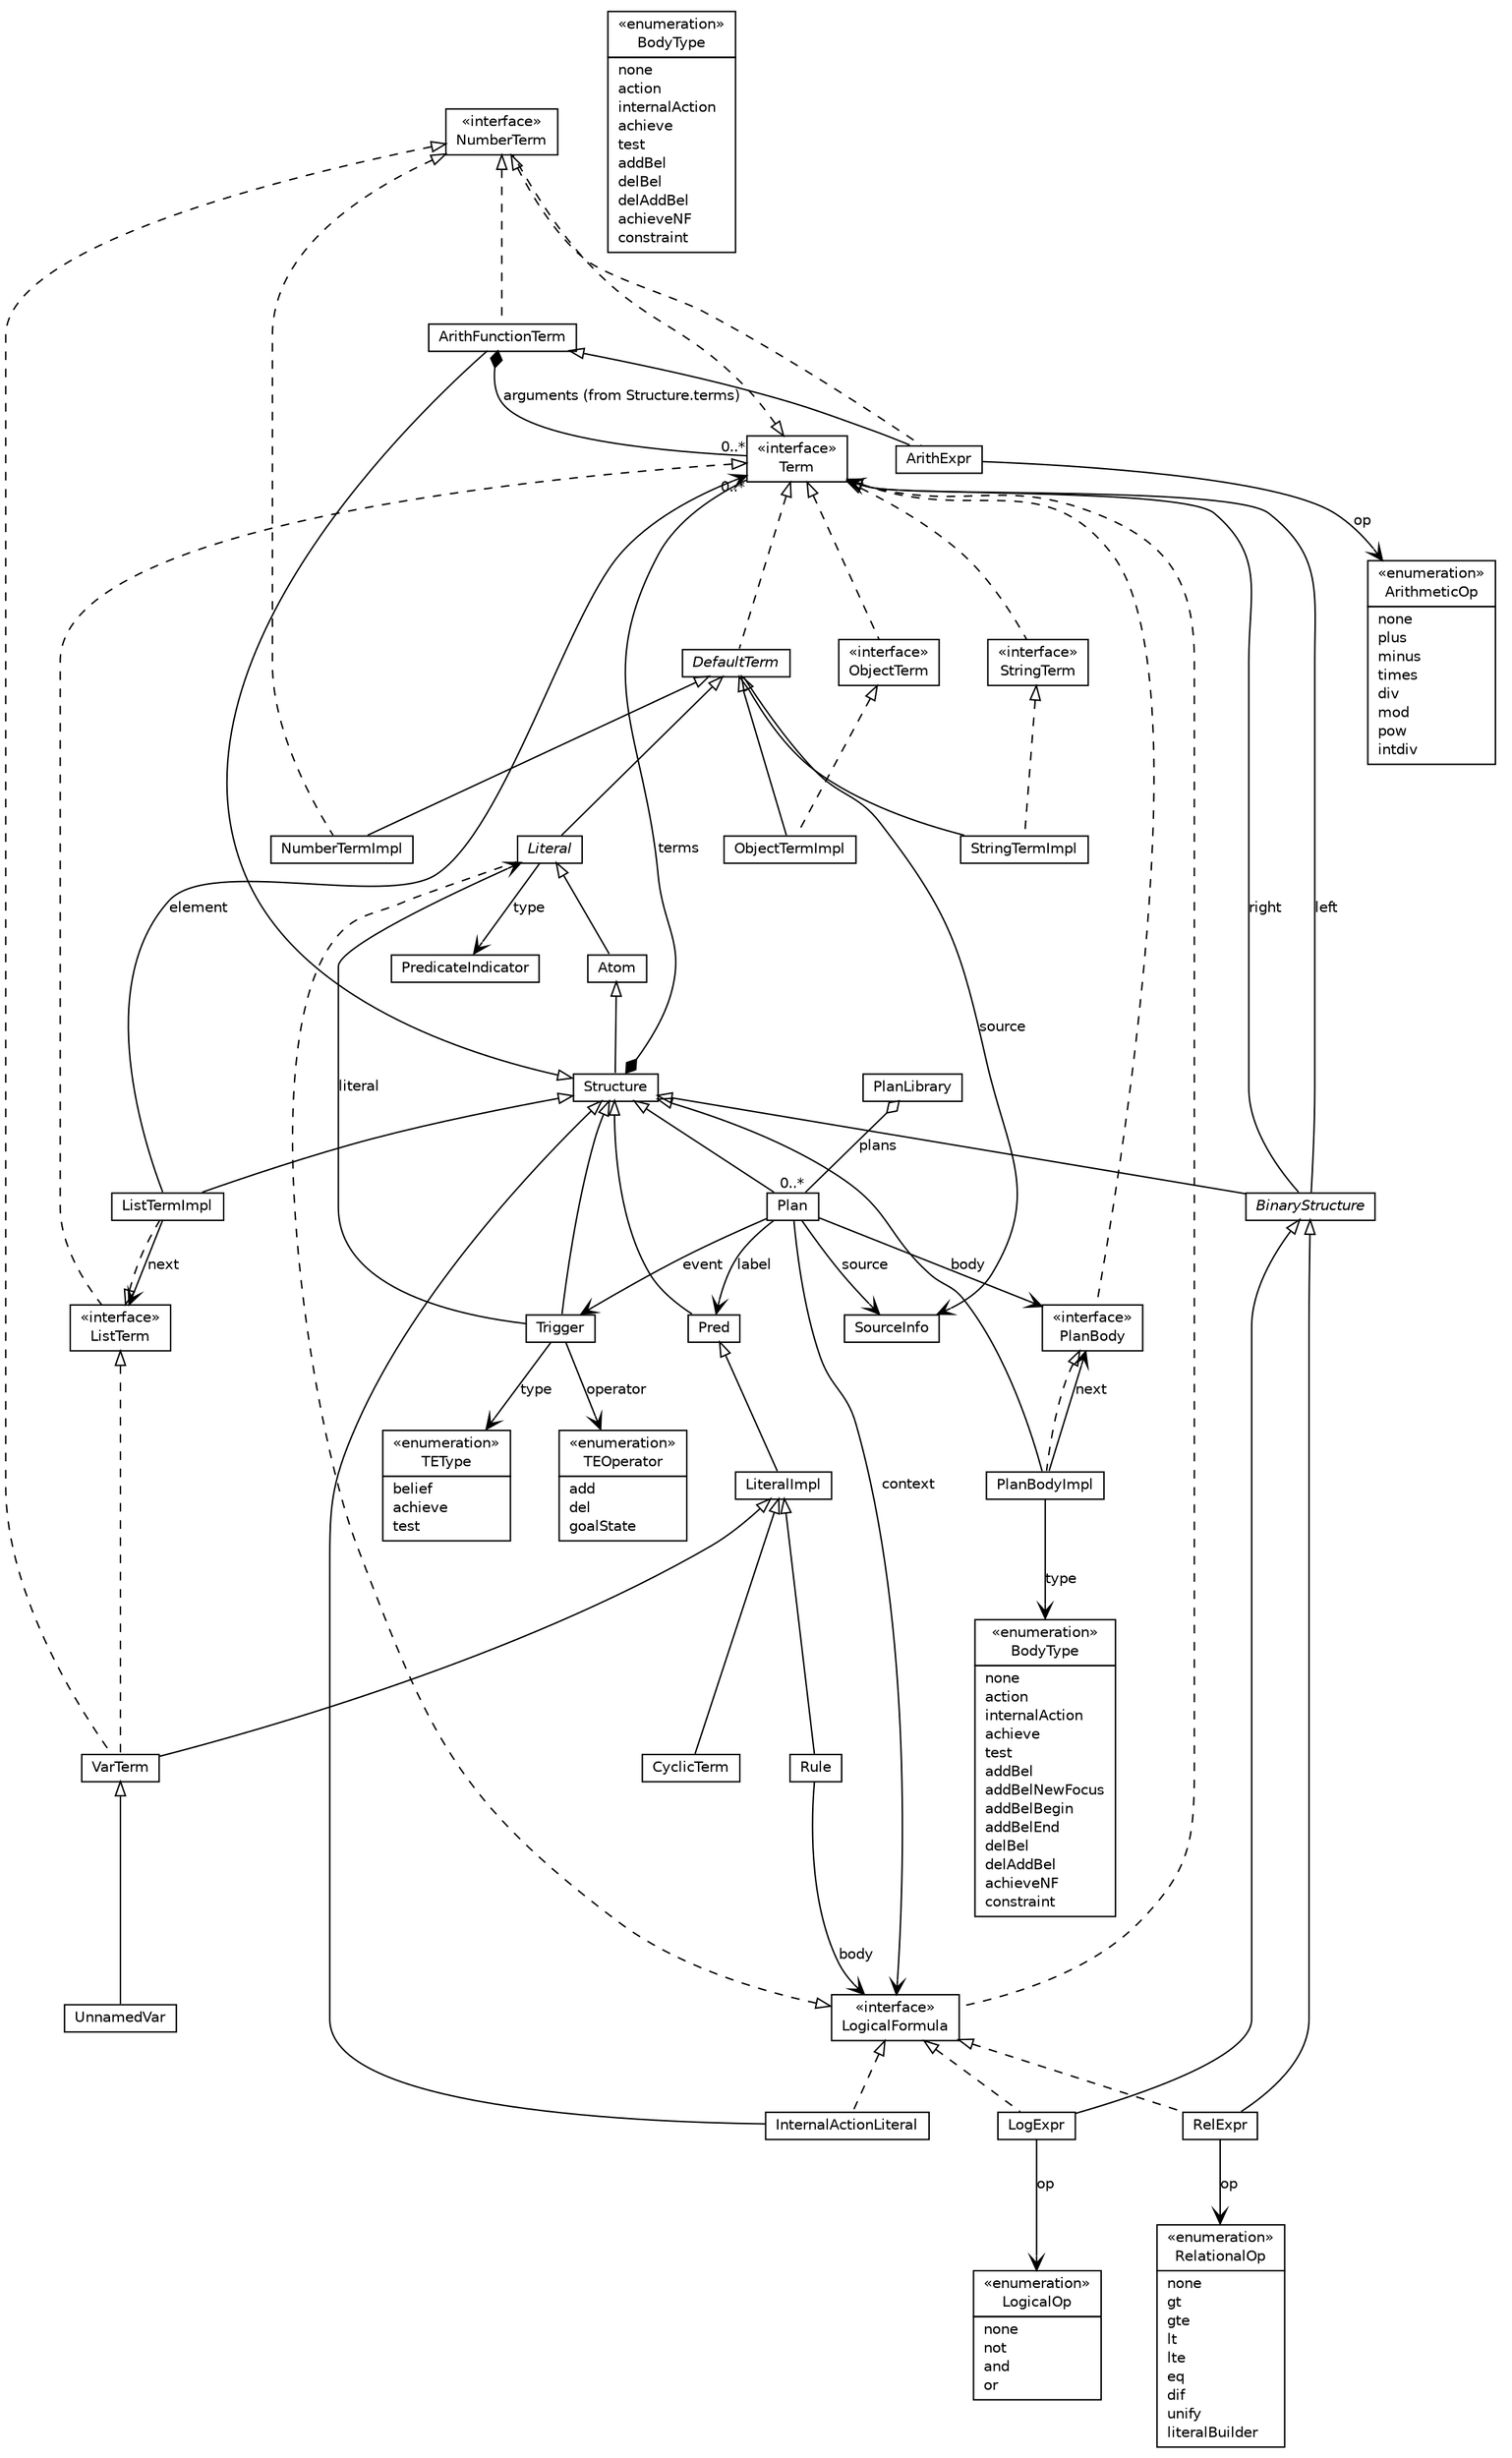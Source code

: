 #!/usr/local/bin/dot
#
# Class diagram 
# Generated by UMLGraph version R5_6_6-1-g9240c4 (http://www.umlgraph.org/)
#

digraph G {
	edge [fontname="Helvetica",fontsize=10,labelfontname="Helvetica",labelfontsize=10];
	node [fontname="Helvetica",fontsize=10,shape=plaintext];
	nodesep=0.25;
	ranksep=0.5;
	// jason.asSyntax.VarTerm
	c792 [label=<<table title="jason.asSyntax.VarTerm" border="0" cellborder="1" cellspacing="0" cellpadding="2" port="p" href="./VarTerm.html">
		<tr><td><table border="0" cellspacing="0" cellpadding="1">
<tr><td align="center" balign="center"> VarTerm </td></tr>
		</table></td></tr>
		</table>>, URL="./VarTerm.html", fontname="Helvetica", fontcolor="black", fontsize=10.0];
	// jason.asSyntax.UnnamedVar
	c793 [label=<<table title="jason.asSyntax.UnnamedVar" border="0" cellborder="1" cellspacing="0" cellpadding="2" port="p" href="./UnnamedVar.html">
		<tr><td><table border="0" cellspacing="0" cellpadding="1">
<tr><td align="center" balign="center"> UnnamedVar </td></tr>
		</table></td></tr>
		</table>>, URL="./UnnamedVar.html", fontname="Helvetica", fontcolor="black", fontsize=10.0];
	// jason.asSyntax.Trigger
	c794 [label=<<table title="jason.asSyntax.Trigger" border="0" cellborder="1" cellspacing="0" cellpadding="2" port="p" href="./Trigger.html">
		<tr><td><table border="0" cellspacing="0" cellpadding="1">
<tr><td align="center" balign="center"> Trigger </td></tr>
		</table></td></tr>
		</table>>, URL="./Trigger.html", fontname="Helvetica", fontcolor="black", fontsize=10.0];
	// jason.asSyntax.Trigger.TEOperator
	c795 [label=<<table title="jason.asSyntax.Trigger.TEOperator" border="0" cellborder="1" cellspacing="0" cellpadding="2" port="p" href="./Trigger.TEOperator.html">
		<tr><td><table border="0" cellspacing="0" cellpadding="1">
<tr><td align="center" balign="center"> &#171;enumeration&#187; </td></tr>
<tr><td align="center" balign="center"> TEOperator </td></tr>
		</table></td></tr>
		<tr><td><table border="0" cellspacing="0" cellpadding="1">
<tr><td align="left" balign="left"> add </td></tr>
<tr><td align="left" balign="left"> del </td></tr>
<tr><td align="left" balign="left"> goalState </td></tr>
		</table></td></tr>
		</table>>, URL="./Trigger.TEOperator.html", fontname="Helvetica", fontcolor="black", fontsize=10.0];
	// jason.asSyntax.Trigger.TEType
	c796 [label=<<table title="jason.asSyntax.Trigger.TEType" border="0" cellborder="1" cellspacing="0" cellpadding="2" port="p" href="./Trigger.TEType.html">
		<tr><td><table border="0" cellspacing="0" cellpadding="1">
<tr><td align="center" balign="center"> &#171;enumeration&#187; </td></tr>
<tr><td align="center" balign="center"> TEType </td></tr>
		</table></td></tr>
		<tr><td><table border="0" cellspacing="0" cellpadding="1">
<tr><td align="left" balign="left"> belief </td></tr>
<tr><td align="left" balign="left"> achieve </td></tr>
<tr><td align="left" balign="left"> test </td></tr>
		</table></td></tr>
		</table>>, URL="./Trigger.TEType.html", fontname="Helvetica", fontcolor="black", fontsize=10.0];
	// jason.asSyntax.Term
	c797 [label=<<table title="jason.asSyntax.Term" border="0" cellborder="1" cellspacing="0" cellpadding="2" port="p" href="./Term.html">
		<tr><td><table border="0" cellspacing="0" cellpadding="1">
<tr><td align="center" balign="center"> &#171;interface&#187; </td></tr>
<tr><td align="center" balign="center"> Term </td></tr>
		</table></td></tr>
		</table>>, URL="./Term.html", fontname="Helvetica", fontcolor="black", fontsize=10.0];
	// jason.asSyntax.Structure
	c798 [label=<<table title="jason.asSyntax.Structure" border="0" cellborder="1" cellspacing="0" cellpadding="2" port="p" href="./Structure.html">
		<tr><td><table border="0" cellspacing="0" cellpadding="1">
<tr><td align="center" balign="center"> Structure </td></tr>
		</table></td></tr>
		</table>>, URL="./Structure.html", fontname="Helvetica", fontcolor="black", fontsize=10.0];
	// jason.asSyntax.StringTermImpl
	c799 [label=<<table title="jason.asSyntax.StringTermImpl" border="0" cellborder="1" cellspacing="0" cellpadding="2" port="p" href="./StringTermImpl.html">
		<tr><td><table border="0" cellspacing="0" cellpadding="1">
<tr><td align="center" balign="center"> StringTermImpl </td></tr>
		</table></td></tr>
		</table>>, URL="./StringTermImpl.html", fontname="Helvetica", fontcolor="black", fontsize=10.0];
	// jason.asSyntax.StringTerm
	c800 [label=<<table title="jason.asSyntax.StringTerm" border="0" cellborder="1" cellspacing="0" cellpadding="2" port="p" href="./StringTerm.html">
		<tr><td><table border="0" cellspacing="0" cellpadding="1">
<tr><td align="center" balign="center"> &#171;interface&#187; </td></tr>
<tr><td align="center" balign="center"> StringTerm </td></tr>
		</table></td></tr>
		</table>>, URL="./StringTerm.html", fontname="Helvetica", fontcolor="black", fontsize=10.0];
	// jason.asSyntax.SourceInfo
	c801 [label=<<table title="jason.asSyntax.SourceInfo" border="0" cellborder="1" cellspacing="0" cellpadding="2" port="p" href="./SourceInfo.html">
		<tr><td><table border="0" cellspacing="0" cellpadding="1">
<tr><td align="center" balign="center"> SourceInfo </td></tr>
		</table></td></tr>
		</table>>, URL="./SourceInfo.html", fontname="Helvetica", fontcolor="black", fontsize=10.0];
	// jason.asSyntax.Rule
	c802 [label=<<table title="jason.asSyntax.Rule" border="0" cellborder="1" cellspacing="0" cellpadding="2" port="p" href="./Rule.html">
		<tr><td><table border="0" cellspacing="0" cellpadding="1">
<tr><td align="center" balign="center"> Rule </td></tr>
		</table></td></tr>
		</table>>, URL="./Rule.html", fontname="Helvetica", fontcolor="black", fontsize=10.0];
	// jason.asSyntax.RelExpr
	c803 [label=<<table title="jason.asSyntax.RelExpr" border="0" cellborder="1" cellspacing="0" cellpadding="2" port="p" href="./RelExpr.html">
		<tr><td><table border="0" cellspacing="0" cellpadding="1">
<tr><td align="center" balign="center"> RelExpr </td></tr>
		</table></td></tr>
		</table>>, URL="./RelExpr.html", fontname="Helvetica", fontcolor="black", fontsize=10.0];
	// jason.asSyntax.RelExpr.RelationalOp
	c804 [label=<<table title="jason.asSyntax.RelExpr.RelationalOp" border="0" cellborder="1" cellspacing="0" cellpadding="2" port="p" href="./RelExpr.RelationalOp.html">
		<tr><td><table border="0" cellspacing="0" cellpadding="1">
<tr><td align="center" balign="center"> &#171;enumeration&#187; </td></tr>
<tr><td align="center" balign="center"> RelationalOp </td></tr>
		</table></td></tr>
		<tr><td><table border="0" cellspacing="0" cellpadding="1">
<tr><td align="left" balign="left"> none </td></tr>
<tr><td align="left" balign="left"> gt </td></tr>
<tr><td align="left" balign="left"> gte </td></tr>
<tr><td align="left" balign="left"> lt </td></tr>
<tr><td align="left" balign="left"> lte </td></tr>
<tr><td align="left" balign="left"> eq </td></tr>
<tr><td align="left" balign="left"> dif </td></tr>
<tr><td align="left" balign="left"> unify </td></tr>
<tr><td align="left" balign="left"> literalBuilder </td></tr>
		</table></td></tr>
		</table>>, URL="./RelExpr.RelationalOp.html", fontname="Helvetica", fontcolor="black", fontsize=10.0];
	// jason.asSyntax.PredicateIndicator
	c805 [label=<<table title="jason.asSyntax.PredicateIndicator" border="0" cellborder="1" cellspacing="0" cellpadding="2" port="p" href="./PredicateIndicator.html">
		<tr><td><table border="0" cellspacing="0" cellpadding="1">
<tr><td align="center" balign="center"> PredicateIndicator </td></tr>
		</table></td></tr>
		</table>>, URL="./PredicateIndicator.html", fontname="Helvetica", fontcolor="black", fontsize=10.0];
	// jason.asSyntax.Pred
	c806 [label=<<table title="jason.asSyntax.Pred" border="0" cellborder="1" cellspacing="0" cellpadding="2" port="p" href="./Pred.html">
		<tr><td><table border="0" cellspacing="0" cellpadding="1">
<tr><td align="center" balign="center"> Pred </td></tr>
		</table></td></tr>
		</table>>, URL="./Pred.html", fontname="Helvetica", fontcolor="black", fontsize=10.0];
	// jason.asSyntax.PlanLibrary
	c807 [label=<<table title="jason.asSyntax.PlanLibrary" border="0" cellborder="1" cellspacing="0" cellpadding="2" port="p" href="./PlanLibrary.html">
		<tr><td><table border="0" cellspacing="0" cellpadding="1">
<tr><td align="center" balign="center"> PlanLibrary </td></tr>
		</table></td></tr>
		</table>>, URL="./PlanLibrary.html", fontname="Helvetica", fontcolor="black", fontsize=10.0];
	// jason.asSyntax.PlanBodyImpl
	c808 [label=<<table title="jason.asSyntax.PlanBodyImpl" border="0" cellborder="1" cellspacing="0" cellpadding="2" port="p" href="./PlanBodyImpl.html">
		<tr><td><table border="0" cellspacing="0" cellpadding="1">
<tr><td align="center" balign="center"> PlanBodyImpl </td></tr>
		</table></td></tr>
		</table>>, URL="./PlanBodyImpl.html", fontname="Helvetica", fontcolor="black", fontsize=10.0];
	// jason.asSyntax.PlanBody
	c809 [label=<<table title="jason.asSyntax.PlanBody" border="0" cellborder="1" cellspacing="0" cellpadding="2" port="p" href="./PlanBody.html">
		<tr><td><table border="0" cellspacing="0" cellpadding="1">
<tr><td align="center" balign="center"> &#171;interface&#187; </td></tr>
<tr><td align="center" balign="center"> PlanBody </td></tr>
		</table></td></tr>
		</table>>, URL="./PlanBody.html", fontname="Helvetica", fontcolor="black", fontsize=10.0];
	// jason.asSyntax.PlanBody.BodyType
	c810 [label=<<table title="jason.asSyntax.PlanBody.BodyType" border="0" cellborder="1" cellspacing="0" cellpadding="2" port="p" href="./PlanBody.BodyType.html">
		<tr><td><table border="0" cellspacing="0" cellpadding="1">
<tr><td align="center" balign="center"> &#171;enumeration&#187; </td></tr>
<tr><td align="center" balign="center"> BodyType </td></tr>
		</table></td></tr>
		<tr><td><table border="0" cellspacing="0" cellpadding="1">
<tr><td align="left" balign="left"> none </td></tr>
<tr><td align="left" balign="left"> action </td></tr>
<tr><td align="left" balign="left"> internalAction </td></tr>
<tr><td align="left" balign="left"> achieve </td></tr>
<tr><td align="left" balign="left"> test </td></tr>
<tr><td align="left" balign="left"> addBel </td></tr>
<tr><td align="left" balign="left"> addBelNewFocus </td></tr>
<tr><td align="left" balign="left"> addBelBegin </td></tr>
<tr><td align="left" balign="left"> addBelEnd </td></tr>
<tr><td align="left" balign="left"> delBel </td></tr>
<tr><td align="left" balign="left"> delAddBel </td></tr>
<tr><td align="left" balign="left"> achieveNF </td></tr>
<tr><td align="left" balign="left"> constraint </td></tr>
		</table></td></tr>
		</table>>, URL="./PlanBody.BodyType.html", fontname="Helvetica", fontcolor="black", fontsize=10.0];
	// jason.asSyntax.Plan
	c811 [label=<<table title="jason.asSyntax.Plan" border="0" cellborder="1" cellspacing="0" cellpadding="2" port="p" href="./Plan.html">
		<tr><td><table border="0" cellspacing="0" cellpadding="1">
<tr><td align="center" balign="center"> Plan </td></tr>
		</table></td></tr>
		</table>>, URL="./Plan.html", fontname="Helvetica", fontcolor="black", fontsize=10.0];
	// jason.asSyntax.ObjectTermImpl
	c812 [label=<<table title="jason.asSyntax.ObjectTermImpl" border="0" cellborder="1" cellspacing="0" cellpadding="2" port="p" href="./ObjectTermImpl.html">
		<tr><td><table border="0" cellspacing="0" cellpadding="1">
<tr><td align="center" balign="center"> ObjectTermImpl </td></tr>
		</table></td></tr>
		</table>>, URL="./ObjectTermImpl.html", fontname="Helvetica", fontcolor="black", fontsize=10.0];
	// jason.asSyntax.ObjectTerm
	c813 [label=<<table title="jason.asSyntax.ObjectTerm" border="0" cellborder="1" cellspacing="0" cellpadding="2" port="p" href="./ObjectTerm.html">
		<tr><td><table border="0" cellspacing="0" cellpadding="1">
<tr><td align="center" balign="center"> &#171;interface&#187; </td></tr>
<tr><td align="center" balign="center"> ObjectTerm </td></tr>
		</table></td></tr>
		</table>>, URL="./ObjectTerm.html", fontname="Helvetica", fontcolor="black", fontsize=10.0];
	// jason.asSyntax.NumberTermImpl
	c814 [label=<<table title="jason.asSyntax.NumberTermImpl" border="0" cellborder="1" cellspacing="0" cellpadding="2" port="p" href="./NumberTermImpl.html">
		<tr><td><table border="0" cellspacing="0" cellpadding="1">
<tr><td align="center" balign="center"> NumberTermImpl </td></tr>
		</table></td></tr>
		</table>>, URL="./NumberTermImpl.html", fontname="Helvetica", fontcolor="black", fontsize=10.0];
	// jason.asSyntax.NumberTerm
	c815 [label=<<table title="jason.asSyntax.NumberTerm" border="0" cellborder="1" cellspacing="0" cellpadding="2" port="p" href="./NumberTerm.html">
		<tr><td><table border="0" cellspacing="0" cellpadding="1">
<tr><td align="center" balign="center"> &#171;interface&#187; </td></tr>
<tr><td align="center" balign="center"> NumberTerm </td></tr>
		</table></td></tr>
		</table>>, URL="./NumberTerm.html", fontname="Helvetica", fontcolor="black", fontsize=10.0];
	// jason.asSyntax.LogicalFormula
	c816 [label=<<table title="jason.asSyntax.LogicalFormula" border="0" cellborder="1" cellspacing="0" cellpadding="2" port="p" href="./LogicalFormula.html">
		<tr><td><table border="0" cellspacing="0" cellpadding="1">
<tr><td align="center" balign="center"> &#171;interface&#187; </td></tr>
<tr><td align="center" balign="center"> LogicalFormula </td></tr>
		</table></td></tr>
		</table>>, URL="./LogicalFormula.html", fontname="Helvetica", fontcolor="black", fontsize=10.0];
	// jason.asSyntax.LogExpr
	c817 [label=<<table title="jason.asSyntax.LogExpr" border="0" cellborder="1" cellspacing="0" cellpadding="2" port="p" href="./LogExpr.html">
		<tr><td><table border="0" cellspacing="0" cellpadding="1">
<tr><td align="center" balign="center"> LogExpr </td></tr>
		</table></td></tr>
		</table>>, URL="./LogExpr.html", fontname="Helvetica", fontcolor="black", fontsize=10.0];
	// jason.asSyntax.LogExpr.LogicalOp
	c818 [label=<<table title="jason.asSyntax.LogExpr.LogicalOp" border="0" cellborder="1" cellspacing="0" cellpadding="2" port="p" href="./LogExpr.LogicalOp.html">
		<tr><td><table border="0" cellspacing="0" cellpadding="1">
<tr><td align="center" balign="center"> &#171;enumeration&#187; </td></tr>
<tr><td align="center" balign="center"> LogicalOp </td></tr>
		</table></td></tr>
		<tr><td><table border="0" cellspacing="0" cellpadding="1">
<tr><td align="left" balign="left"> none </td></tr>
<tr><td align="left" balign="left"> not </td></tr>
<tr><td align="left" balign="left"> and </td></tr>
<tr><td align="left" balign="left"> or </td></tr>
		</table></td></tr>
		</table>>, URL="./LogExpr.LogicalOp.html", fontname="Helvetica", fontcolor="black", fontsize=10.0];
	// jason.asSyntax.LiteralImpl
	c819 [label=<<table title="jason.asSyntax.LiteralImpl" border="0" cellborder="1" cellspacing="0" cellpadding="2" port="p" href="./LiteralImpl.html">
		<tr><td><table border="0" cellspacing="0" cellpadding="1">
<tr><td align="center" balign="center"> LiteralImpl </td></tr>
		</table></td></tr>
		</table>>, URL="./LiteralImpl.html", fontname="Helvetica", fontcolor="black", fontsize=10.0];
	// jason.asSyntax.Literal
	c820 [label=<<table title="jason.asSyntax.Literal" border="0" cellborder="1" cellspacing="0" cellpadding="2" port="p" href="./Literal.html">
		<tr><td><table border="0" cellspacing="0" cellpadding="1">
<tr><td align="center" balign="center"><font face="Helvetica-Oblique"> Literal </font></td></tr>
		</table></td></tr>
		</table>>, URL="./Literal.html", fontname="Helvetica", fontcolor="black", fontsize=10.0];
	// jason.asSyntax.ListTermImpl
	c821 [label=<<table title="jason.asSyntax.ListTermImpl" border="0" cellborder="1" cellspacing="0" cellpadding="2" port="p" href="./ListTermImpl.html">
		<tr><td><table border="0" cellspacing="0" cellpadding="1">
<tr><td align="center" balign="center"> ListTermImpl </td></tr>
		</table></td></tr>
		</table>>, URL="./ListTermImpl.html", fontname="Helvetica", fontcolor="black", fontsize=10.0];
	// jason.asSyntax.ListTerm
	c822 [label=<<table title="jason.asSyntax.ListTerm" border="0" cellborder="1" cellspacing="0" cellpadding="2" port="p" href="./ListTerm.html">
		<tr><td><table border="0" cellspacing="0" cellpadding="1">
<tr><td align="center" balign="center"> &#171;interface&#187; </td></tr>
<tr><td align="center" balign="center"> ListTerm </td></tr>
		</table></td></tr>
		</table>>, URL="./ListTerm.html", fontname="Helvetica", fontcolor="black", fontsize=10.0];
	// jason.asSyntax.InternalActionLiteral
	c823 [label=<<table title="jason.asSyntax.InternalActionLiteral" border="0" cellborder="1" cellspacing="0" cellpadding="2" port="p" href="./InternalActionLiteral.html">
		<tr><td><table border="0" cellspacing="0" cellpadding="1">
<tr><td align="center" balign="center"> InternalActionLiteral </td></tr>
		</table></td></tr>
		</table>>, URL="./InternalActionLiteral.html", fontname="Helvetica", fontcolor="black", fontsize=10.0];
	// jason.asSyntax.DefaultTerm
	c824 [label=<<table title="jason.asSyntax.DefaultTerm" border="0" cellborder="1" cellspacing="0" cellpadding="2" port="p" href="./DefaultTerm.html">
		<tr><td><table border="0" cellspacing="0" cellpadding="1">
<tr><td align="center" balign="center"><font face="Helvetica-Oblique"> DefaultTerm </font></td></tr>
		</table></td></tr>
		</table>>, URL="./DefaultTerm.html", fontname="Helvetica", fontcolor="black", fontsize=10.0];
	// jason.asSyntax.CyclicTerm
	c825 [label=<<table title="jason.asSyntax.CyclicTerm" border="0" cellborder="1" cellspacing="0" cellpadding="2" port="p" href="./CyclicTerm.html">
		<tr><td><table border="0" cellspacing="0" cellpadding="1">
<tr><td align="center" balign="center"> CyclicTerm </td></tr>
		</table></td></tr>
		</table>>, URL="./CyclicTerm.html", fontname="Helvetica", fontcolor="black", fontsize=10.0];
	// jason.asSyntax.BodyLiteral.BodyType
	c827 [label=<<table title="jason.asSyntax.BodyLiteral.BodyType" border="0" cellborder="1" cellspacing="0" cellpadding="2" port="p" href="./BodyLiteral.BodyType.html">
		<tr><td><table border="0" cellspacing="0" cellpadding="1">
<tr><td align="center" balign="center"> &#171;enumeration&#187; </td></tr>
<tr><td align="center" balign="center"> BodyType </td></tr>
		</table></td></tr>
		<tr><td><table border="0" cellspacing="0" cellpadding="1">
<tr><td align="left" balign="left"> none </td></tr>
<tr><td align="left" balign="left"> action </td></tr>
<tr><td align="left" balign="left"> internalAction </td></tr>
<tr><td align="left" balign="left"> achieve </td></tr>
<tr><td align="left" balign="left"> test </td></tr>
<tr><td align="left" balign="left"> addBel </td></tr>
<tr><td align="left" balign="left"> delBel </td></tr>
<tr><td align="left" balign="left"> delAddBel </td></tr>
<tr><td align="left" balign="left"> achieveNF </td></tr>
<tr><td align="left" balign="left"> constraint </td></tr>
		</table></td></tr>
		</table>>, URL="./BodyLiteral.BodyType.html", fontname="Helvetica", fontcolor="black", fontsize=10.0];
	// jason.asSyntax.BinaryStructure
	c828 [label=<<table title="jason.asSyntax.BinaryStructure" border="0" cellborder="1" cellspacing="0" cellpadding="2" port="p" href="./BinaryStructure.html">
		<tr><td><table border="0" cellspacing="0" cellpadding="1">
<tr><td align="center" balign="center"><font face="Helvetica-Oblique"> BinaryStructure </font></td></tr>
		</table></td></tr>
		</table>>, URL="./BinaryStructure.html", fontname="Helvetica", fontcolor="black", fontsize=10.0];
	// jason.asSyntax.Atom
	c829 [label=<<table title="jason.asSyntax.Atom" border="0" cellborder="1" cellspacing="0" cellpadding="2" port="p" href="./Atom.html">
		<tr><td><table border="0" cellspacing="0" cellpadding="1">
<tr><td align="center" balign="center"> Atom </td></tr>
		</table></td></tr>
		</table>>, URL="./Atom.html", fontname="Helvetica", fontcolor="black", fontsize=10.0];
	// jason.asSyntax.ArithFunctionTerm
	c830 [label=<<table title="jason.asSyntax.ArithFunctionTerm" border="0" cellborder="1" cellspacing="0" cellpadding="2" port="p" href="./ArithFunctionTerm.html">
		<tr><td><table border="0" cellspacing="0" cellpadding="1">
<tr><td align="center" balign="center"> ArithFunctionTerm </td></tr>
		</table></td></tr>
		</table>>, URL="./ArithFunctionTerm.html", fontname="Helvetica", fontcolor="black", fontsize=10.0];
	// jason.asSyntax.ArithExpr
	c831 [label=<<table title="jason.asSyntax.ArithExpr" border="0" cellborder="1" cellspacing="0" cellpadding="2" port="p" href="./ArithExpr.html">
		<tr><td><table border="0" cellspacing="0" cellpadding="1">
<tr><td align="center" balign="center"> ArithExpr </td></tr>
		</table></td></tr>
		</table>>, URL="./ArithExpr.html", fontname="Helvetica", fontcolor="black", fontsize=10.0];
	// jason.asSyntax.ArithExpr.ArithmeticOp
	c832 [label=<<table title="jason.asSyntax.ArithExpr.ArithmeticOp" border="0" cellborder="1" cellspacing="0" cellpadding="2" port="p" href="./ArithExpr.ArithmeticOp.html">
		<tr><td><table border="0" cellspacing="0" cellpadding="1">
<tr><td align="center" balign="center"> &#171;enumeration&#187; </td></tr>
<tr><td align="center" balign="center"> ArithmeticOp </td></tr>
		</table></td></tr>
		<tr><td><table border="0" cellspacing="0" cellpadding="1">
<tr><td align="left" balign="left"> none </td></tr>
<tr><td align="left" balign="left"> plus </td></tr>
<tr><td align="left" balign="left"> minus </td></tr>
<tr><td align="left" balign="left"> times </td></tr>
<tr><td align="left" balign="left"> div </td></tr>
<tr><td align="left" balign="left"> mod </td></tr>
<tr><td align="left" balign="left"> pow </td></tr>
<tr><td align="left" balign="left"> intdiv </td></tr>
		</table></td></tr>
		</table>>, URL="./ArithExpr.ArithmeticOp.html", fontname="Helvetica", fontcolor="black", fontsize=10.0];
	//jason.asSyntax.VarTerm extends jason.asSyntax.LiteralImpl
	c819:p -> c792:p [dir=back,arrowtail=empty];
	//jason.asSyntax.VarTerm implements jason.asSyntax.NumberTerm
	c815:p -> c792:p [dir=back,arrowtail=empty,style=dashed];
	//jason.asSyntax.VarTerm implements jason.asSyntax.ListTerm
	c822:p -> c792:p [dir=back,arrowtail=empty,style=dashed];
	//jason.asSyntax.UnnamedVar extends jason.asSyntax.VarTerm
	c792:p -> c793:p [dir=back,arrowtail=empty];
	//jason.asSyntax.Trigger extends jason.asSyntax.Structure
	c798:p -> c794:p [dir=back,arrowtail=empty];
	// jason.asSyntax.Trigger NAVASSOC jason.asSyntax.Literal
	c794:p -> c820:p [taillabel="", label="literal", headlabel="", fontname="Helvetica", fontcolor="black", fontsize=10.0, color="black", arrowhead=open];
	// jason.asSyntax.Trigger NAVASSOC jason.asSyntax.Trigger.TEOperator
	c794:p -> c795:p [taillabel="", label="operator", headlabel="", fontname="Helvetica", fontcolor="black", fontsize=10.0, color="black", arrowhead=open];
	// jason.asSyntax.Trigger NAVASSOC jason.asSyntax.Trigger.TEType
	c794:p -> c796:p [taillabel="", label="type", headlabel="", fontname="Helvetica", fontcolor="black", fontsize=10.0, color="black", arrowhead=open];
	//jason.asSyntax.Structure extends jason.asSyntax.Atom
	c829:p -> c798:p [dir=back,arrowtail=empty];
	// jason.asSyntax.Structure COMPOSED jason.asSyntax.Term
	c798:p -> c797:p [taillabel="", label="terms", headlabel="0..*", fontname="Helvetica", fontcolor="black", fontsize=10.0, color="black", arrowhead=none, arrowtail=diamond, dir=both];
	//jason.asSyntax.StringTermImpl extends jason.asSyntax.DefaultTerm
	c824:p -> c799:p [dir=back,arrowtail=empty];
	//jason.asSyntax.StringTermImpl implements jason.asSyntax.StringTerm
	c800:p -> c799:p [dir=back,arrowtail=empty,style=dashed];
	//jason.asSyntax.StringTerm implements jason.asSyntax.Term
	c797:p -> c800:p [dir=back,arrowtail=empty,style=dashed];
	//jason.asSyntax.Rule extends jason.asSyntax.LiteralImpl
	c819:p -> c802:p [dir=back,arrowtail=empty];
	// jason.asSyntax.Rule NAVASSOC jason.asSyntax.LogicalFormula
	c802:p -> c816:p [taillabel="", label="body", headlabel="", fontname="Helvetica", fontcolor="black", fontsize=10.0, color="black", arrowhead=open];
	//jason.asSyntax.RelExpr extends jason.asSyntax.BinaryStructure
	c828:p -> c803:p [dir=back,arrowtail=empty];
	//jason.asSyntax.RelExpr implements jason.asSyntax.LogicalFormula
	c816:p -> c803:p [dir=back,arrowtail=empty,style=dashed];
	// jason.asSyntax.RelExpr NAVASSOC jason.asSyntax.RelExpr.RelationalOp
	c803:p -> c804:p [taillabel="", label="op", headlabel="", fontname="Helvetica", fontcolor="black", fontsize=10.0, color="black", arrowhead=open];
	//jason.asSyntax.Pred extends jason.asSyntax.Structure
	c798:p -> c806:p [dir=back,arrowtail=empty];
	// jason.asSyntax.PlanLibrary HAS jason.asSyntax.Plan
	c807:p -> c811:p [taillabel="", label="plans", headlabel="0..*", fontname="Helvetica", fontcolor="black", fontsize=10.0, color="black", arrowhead=none, arrowtail=ediamond, dir=both];
	//jason.asSyntax.PlanBodyImpl extends jason.asSyntax.Structure
	c798:p -> c808:p [dir=back,arrowtail=empty];
	//jason.asSyntax.PlanBodyImpl implements jason.asSyntax.PlanBody
	c809:p -> c808:p [dir=back,arrowtail=empty,style=dashed];
	// jason.asSyntax.PlanBodyImpl NAVASSOC jason.asSyntax.PlanBody
	c808:p -> c809:p [taillabel="", label="next", headlabel="", fontname="Helvetica", fontcolor="black", fontsize=10.0, color="black", arrowhead=open];
	// jason.asSyntax.PlanBodyImpl NAVASSOC jason.asSyntax.PlanBody.BodyType
	c808:p -> c810:p [taillabel="", label="type", headlabel="", fontname="Helvetica", fontcolor="black", fontsize=10.0, color="black", arrowhead=open];
	//jason.asSyntax.PlanBody implements jason.asSyntax.Term
	c797:p -> c809:p [dir=back,arrowtail=empty,style=dashed];
	//jason.asSyntax.Plan extends jason.asSyntax.Structure
	c798:p -> c811:p [dir=back,arrowtail=empty];
	// jason.asSyntax.Plan NAVASSOC jason.asSyntax.Pred
	c811:p -> c806:p [taillabel="", label="label", headlabel="", fontname="Helvetica", fontcolor="black", fontsize=10.0, color="black", arrowhead=open];
	// jason.asSyntax.Plan NAVASSOC jason.asSyntax.Trigger
	c811:p -> c794:p [taillabel="", label="event", headlabel="", fontname="Helvetica", fontcolor="black", fontsize=10.0, color="black", arrowhead=open];
	// jason.asSyntax.Plan NAVASSOC jason.asSyntax.LogicalFormula
	c811:p -> c816:p [taillabel="", label="context", headlabel="", fontname="Helvetica", fontcolor="black", fontsize=10.0, color="black", arrowhead=open];
	// jason.asSyntax.Plan NAVASSOC jason.asSyntax.PlanBody
	c811:p -> c809:p [taillabel="", label="body", headlabel="", fontname="Helvetica", fontcolor="black", fontsize=10.0, color="black", arrowhead=open];
	// jason.asSyntax.Plan NAVASSOC jason.asSyntax.SourceInfo
	c811:p -> c801:p [taillabel="", label="source", headlabel="", fontname="Helvetica", fontcolor="black", fontsize=10.0, color="black", arrowhead=open];
	//jason.asSyntax.ObjectTermImpl extends jason.asSyntax.DefaultTerm
	c824:p -> c812:p [dir=back,arrowtail=empty];
	//jason.asSyntax.ObjectTermImpl implements jason.asSyntax.ObjectTerm
	c813:p -> c812:p [dir=back,arrowtail=empty,style=dashed];
	//jason.asSyntax.ObjectTerm implements jason.asSyntax.Term
	c797:p -> c813:p [dir=back,arrowtail=empty,style=dashed];
	//jason.asSyntax.NumberTermImpl extends jason.asSyntax.DefaultTerm
	c824:p -> c814:p [dir=back,arrowtail=empty];
	//jason.asSyntax.NumberTermImpl implements jason.asSyntax.NumberTerm
	c815:p -> c814:p [dir=back,arrowtail=empty,style=dashed];
	//jason.asSyntax.NumberTerm implements jason.asSyntax.Term
	c797:p -> c815:p [dir=back,arrowtail=empty,style=dashed];
	//jason.asSyntax.LogicalFormula implements jason.asSyntax.Term
	c797:p -> c816:p [dir=back,arrowtail=empty,style=dashed];
	//jason.asSyntax.LogExpr extends jason.asSyntax.BinaryStructure
	c828:p -> c817:p [dir=back,arrowtail=empty];
	//jason.asSyntax.LogExpr implements jason.asSyntax.LogicalFormula
	c816:p -> c817:p [dir=back,arrowtail=empty,style=dashed];
	// jason.asSyntax.LogExpr NAVASSOC jason.asSyntax.LogExpr.LogicalOp
	c817:p -> c818:p [taillabel="", label="op", headlabel="", fontname="Helvetica", fontcolor="black", fontsize=10.0, color="black", arrowhead=open];
	//jason.asSyntax.LiteralImpl extends jason.asSyntax.Pred
	c806:p -> c819:p [dir=back,arrowtail=empty];
	//jason.asSyntax.Literal extends jason.asSyntax.DefaultTerm
	c824:p -> c820:p [dir=back,arrowtail=empty];
	//jason.asSyntax.Literal implements jason.asSyntax.LogicalFormula
	c816:p -> c820:p [dir=back,arrowtail=empty,style=dashed];
	// jason.asSyntax.Literal NAVASSOC jason.asSyntax.PredicateIndicator
	c820:p -> c805:p [taillabel="", label="type", headlabel="", fontname="Helvetica", fontcolor="black", fontsize=10.0, color="black", arrowhead=open];
	//jason.asSyntax.ListTermImpl extends jason.asSyntax.Structure
	c798:p -> c821:p [dir=back,arrowtail=empty];
	//jason.asSyntax.ListTermImpl implements jason.asSyntax.ListTerm
	c822:p -> c821:p [dir=back,arrowtail=empty,style=dashed];
	// jason.asSyntax.ListTermImpl NAVASSOC jason.asSyntax.Term
	c821:p -> c797:p [taillabel="", label="element", headlabel="", fontname="Helvetica", fontcolor="black", fontsize=10.0, color="black", arrowhead=open];
	// jason.asSyntax.ListTermImpl NAVASSOC jason.asSyntax.ListTerm
	c821:p -> c822:p [taillabel="", label="next", headlabel="", fontname="Helvetica", fontcolor="black", fontsize=10.0, color="black", arrowhead=open];
	//jason.asSyntax.ListTerm implements jason.asSyntax.Term
	c797:p -> c822:p [dir=back,arrowtail=empty,style=dashed];
	//jason.asSyntax.InternalActionLiteral extends jason.asSyntax.Structure
	c798:p -> c823:p [dir=back,arrowtail=empty];
	//jason.asSyntax.InternalActionLiteral implements jason.asSyntax.LogicalFormula
	c816:p -> c823:p [dir=back,arrowtail=empty,style=dashed];
	//jason.asSyntax.DefaultTerm implements jason.asSyntax.Term
	c797:p -> c824:p [dir=back,arrowtail=empty,style=dashed];
	// jason.asSyntax.DefaultTerm NAVASSOC jason.asSyntax.SourceInfo
	c824:p -> c801:p [taillabel="", label="source", headlabel="", fontname="Helvetica", fontcolor="black", fontsize=10.0, color="black", arrowhead=open];
	//jason.asSyntax.CyclicTerm extends jason.asSyntax.LiteralImpl
	c819:p -> c825:p [dir=back,arrowtail=empty];
	//jason.asSyntax.BinaryStructure extends jason.asSyntax.Structure
	c798:p -> c828:p [dir=back,arrowtail=empty];
	// jason.asSyntax.BinaryStructure NAVASSOC jason.asSyntax.Term
	c828:p -> c797:p [taillabel="", label="left", headlabel="", fontname="Helvetica", fontcolor="black", fontsize=10.0, color="black", arrowhead=open];
	// jason.asSyntax.BinaryStructure NAVASSOC jason.asSyntax.Term
	c828:p -> c797:p [taillabel="", label="right", headlabel="", fontname="Helvetica", fontcolor="black", fontsize=10.0, color="black", arrowhead=open];
	//jason.asSyntax.Atom extends jason.asSyntax.Literal
	c820:p -> c829:p [dir=back,arrowtail=empty];
	//jason.asSyntax.ArithFunctionTerm extends jason.asSyntax.Structure
	c798:p -> c830:p [dir=back,arrowtail=empty];
	//jason.asSyntax.ArithFunctionTerm implements jason.asSyntax.NumberTerm
	c815:p -> c830:p [dir=back,arrowtail=empty,style=dashed];
	// jason.asSyntax.ArithFunctionTerm COMPOSED jason.asSyntax.Term
	c830:p -> c797:p [taillabel="", label="arguments (from Structure.terms)", headlabel="0..*", fontname="Helvetica", fontcolor="black", fontsize=10.0, color="black", arrowhead=none, arrowtail=diamond, dir=both];
	//jason.asSyntax.ArithExpr extends jason.asSyntax.ArithFunctionTerm
	c830:p -> c831:p [dir=back,arrowtail=empty];
	//jason.asSyntax.ArithExpr implements jason.asSyntax.NumberTerm
	c815:p -> c831:p [dir=back,arrowtail=empty,style=dashed];
	// jason.asSyntax.ArithExpr NAVASSOC jason.asSyntax.ArithExpr.ArithmeticOp
	c831:p -> c832:p [taillabel="", label="op", headlabel="", fontname="Helvetica", fontcolor="black", fontsize=10.0, color="black", arrowhead=open];
}

